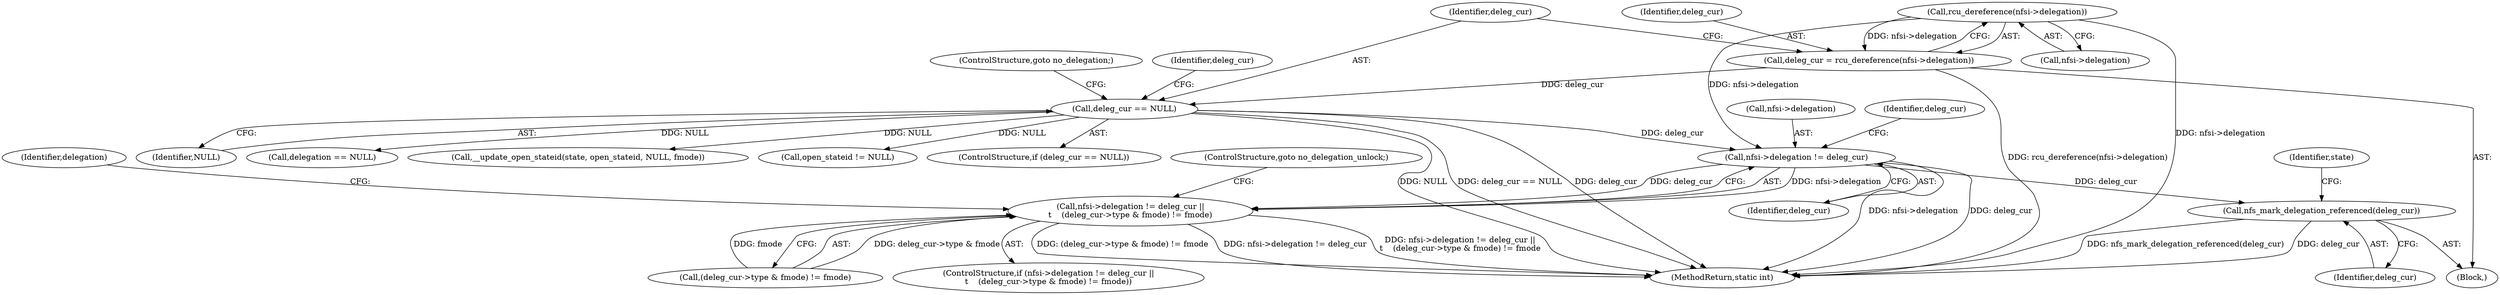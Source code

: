 digraph "0_linux_dc0b027dfadfcb8a5504f7d8052754bf8d501ab9_25@pointer" {
"1000142" [label="(Call,nfsi->delegation != deleg_cur)"];
"1000126" [label="(Call,rcu_dereference(nfsi->delegation))"];
"1000131" [label="(Call,deleg_cur == NULL)"];
"1000124" [label="(Call,deleg_cur = rcu_dereference(nfsi->delegation))"];
"1000141" [label="(Call,nfsi->delegation != deleg_cur ||\n\t    (deleg_cur->type & fmode) != fmode)"];
"1000180" [label="(Call,nfs_mark_delegation_referenced(deleg_cur))"];
"1000105" [label="(Block,)"];
"1000125" [label="(Identifier,deleg_cur)"];
"1000219" [label="(MethodReturn,static int)"];
"1000157" [label="(Identifier,delegation)"];
"1000143" [label="(Call,nfsi->delegation)"];
"1000131" [label="(Call,deleg_cur == NULL)"];
"1000150" [label="(Identifier,deleg_cur)"];
"1000133" [label="(Identifier,NULL)"];
"1000134" [label="(ControlStructure,goto no_delegation;)"];
"1000156" [label="(Call,delegation == NULL)"];
"1000209" [label="(Call,__update_open_stateid(state, open_stateid, NULL, fmode))"];
"1000126" [label="(Call,rcu_dereference(nfsi->delegation))"];
"1000180" [label="(Call,nfs_mark_delegation_referenced(deleg_cur))"];
"1000142" [label="(Call,nfsi->delegation != deleg_cur)"];
"1000147" [label="(Call,(deleg_cur->type & fmode) != fmode)"];
"1000205" [label="(Call,open_stateid != NULL)"];
"1000141" [label="(Call,nfsi->delegation != deleg_cur ||\n\t    (deleg_cur->type & fmode) != fmode)"];
"1000183" [label="(Identifier,state)"];
"1000181" [label="(Identifier,deleg_cur)"];
"1000124" [label="(Call,deleg_cur = rcu_dereference(nfsi->delegation))"];
"1000140" [label="(ControlStructure,if (nfsi->delegation != deleg_cur ||\n\t    (deleg_cur->type & fmode) != fmode))"];
"1000138" [label="(Identifier,deleg_cur)"];
"1000146" [label="(Identifier,deleg_cur)"];
"1000154" [label="(ControlStructure,goto no_delegation_unlock;)"];
"1000127" [label="(Call,nfsi->delegation)"];
"1000130" [label="(ControlStructure,if (deleg_cur == NULL))"];
"1000132" [label="(Identifier,deleg_cur)"];
"1000142" -> "1000141"  [label="AST: "];
"1000142" -> "1000146"  [label="CFG: "];
"1000143" -> "1000142"  [label="AST: "];
"1000146" -> "1000142"  [label="AST: "];
"1000150" -> "1000142"  [label="CFG: "];
"1000141" -> "1000142"  [label="CFG: "];
"1000142" -> "1000219"  [label="DDG: deleg_cur"];
"1000142" -> "1000219"  [label="DDG: nfsi->delegation"];
"1000142" -> "1000141"  [label="DDG: nfsi->delegation"];
"1000142" -> "1000141"  [label="DDG: deleg_cur"];
"1000126" -> "1000142"  [label="DDG: nfsi->delegation"];
"1000131" -> "1000142"  [label="DDG: deleg_cur"];
"1000142" -> "1000180"  [label="DDG: deleg_cur"];
"1000126" -> "1000124"  [label="AST: "];
"1000126" -> "1000127"  [label="CFG: "];
"1000127" -> "1000126"  [label="AST: "];
"1000124" -> "1000126"  [label="CFG: "];
"1000126" -> "1000219"  [label="DDG: nfsi->delegation"];
"1000126" -> "1000124"  [label="DDG: nfsi->delegation"];
"1000131" -> "1000130"  [label="AST: "];
"1000131" -> "1000133"  [label="CFG: "];
"1000132" -> "1000131"  [label="AST: "];
"1000133" -> "1000131"  [label="AST: "];
"1000134" -> "1000131"  [label="CFG: "];
"1000138" -> "1000131"  [label="CFG: "];
"1000131" -> "1000219"  [label="DDG: deleg_cur"];
"1000131" -> "1000219"  [label="DDG: NULL"];
"1000131" -> "1000219"  [label="DDG: deleg_cur == NULL"];
"1000124" -> "1000131"  [label="DDG: deleg_cur"];
"1000131" -> "1000156"  [label="DDG: NULL"];
"1000131" -> "1000205"  [label="DDG: NULL"];
"1000131" -> "1000209"  [label="DDG: NULL"];
"1000124" -> "1000105"  [label="AST: "];
"1000125" -> "1000124"  [label="AST: "];
"1000132" -> "1000124"  [label="CFG: "];
"1000124" -> "1000219"  [label="DDG: rcu_dereference(nfsi->delegation)"];
"1000141" -> "1000140"  [label="AST: "];
"1000141" -> "1000147"  [label="CFG: "];
"1000147" -> "1000141"  [label="AST: "];
"1000154" -> "1000141"  [label="CFG: "];
"1000157" -> "1000141"  [label="CFG: "];
"1000141" -> "1000219"  [label="DDG: nfsi->delegation != deleg_cur"];
"1000141" -> "1000219"  [label="DDG: nfsi->delegation != deleg_cur ||\n\t    (deleg_cur->type & fmode) != fmode"];
"1000141" -> "1000219"  [label="DDG: (deleg_cur->type & fmode) != fmode"];
"1000147" -> "1000141"  [label="DDG: deleg_cur->type & fmode"];
"1000147" -> "1000141"  [label="DDG: fmode"];
"1000180" -> "1000105"  [label="AST: "];
"1000180" -> "1000181"  [label="CFG: "];
"1000181" -> "1000180"  [label="AST: "];
"1000183" -> "1000180"  [label="CFG: "];
"1000180" -> "1000219"  [label="DDG: deleg_cur"];
"1000180" -> "1000219"  [label="DDG: nfs_mark_delegation_referenced(deleg_cur)"];
}
